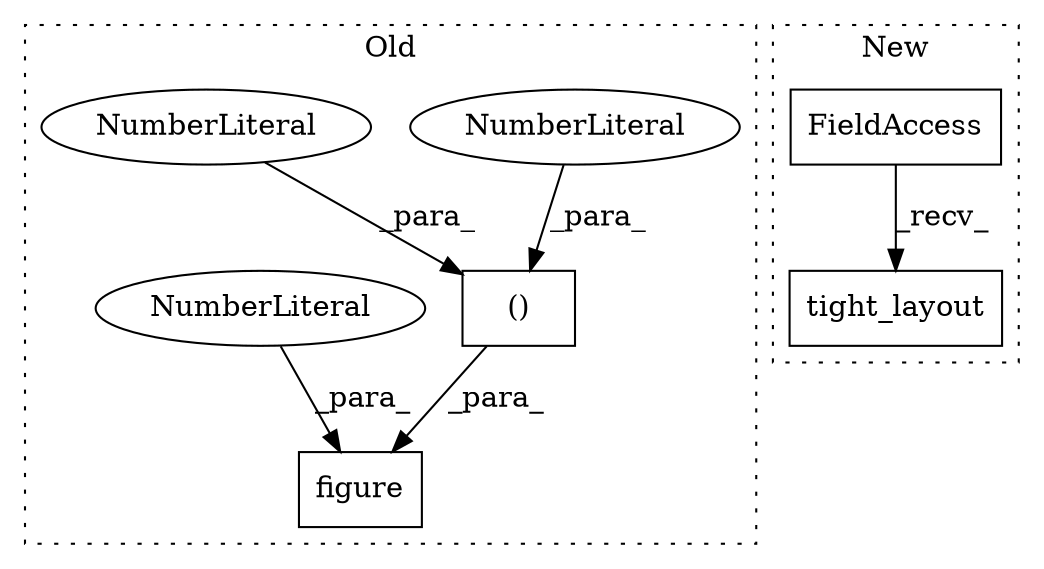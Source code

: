 digraph G {
subgraph cluster0 {
1 [label="()" a="106" s="2203" l="16" shape="box"];
4 [label="NumberLiteral" a="34" s="2218" l="1" shape="ellipse"];
5 [label="NumberLiteral" a="34" s="2203" l="2" shape="ellipse"];
6 [label="figure" a="32" s="2189,2219" l="7,2" shape="box"];
7 [label="NumberLiteral" a="34" s="2196" l="1" shape="ellipse"];
label = "Old";
style="dotted";
}
subgraph cluster1 {
2 [label="tight_layout" a="32" s="3137" l="14" shape="box"];
3 [label="FieldAccess" a="22" s="3120" l="10" shape="box"];
label = "New";
style="dotted";
}
1 -> 6 [label="_para_"];
3 -> 2 [label="_recv_"];
4 -> 1 [label="_para_"];
5 -> 1 [label="_para_"];
7 -> 6 [label="_para_"];
}